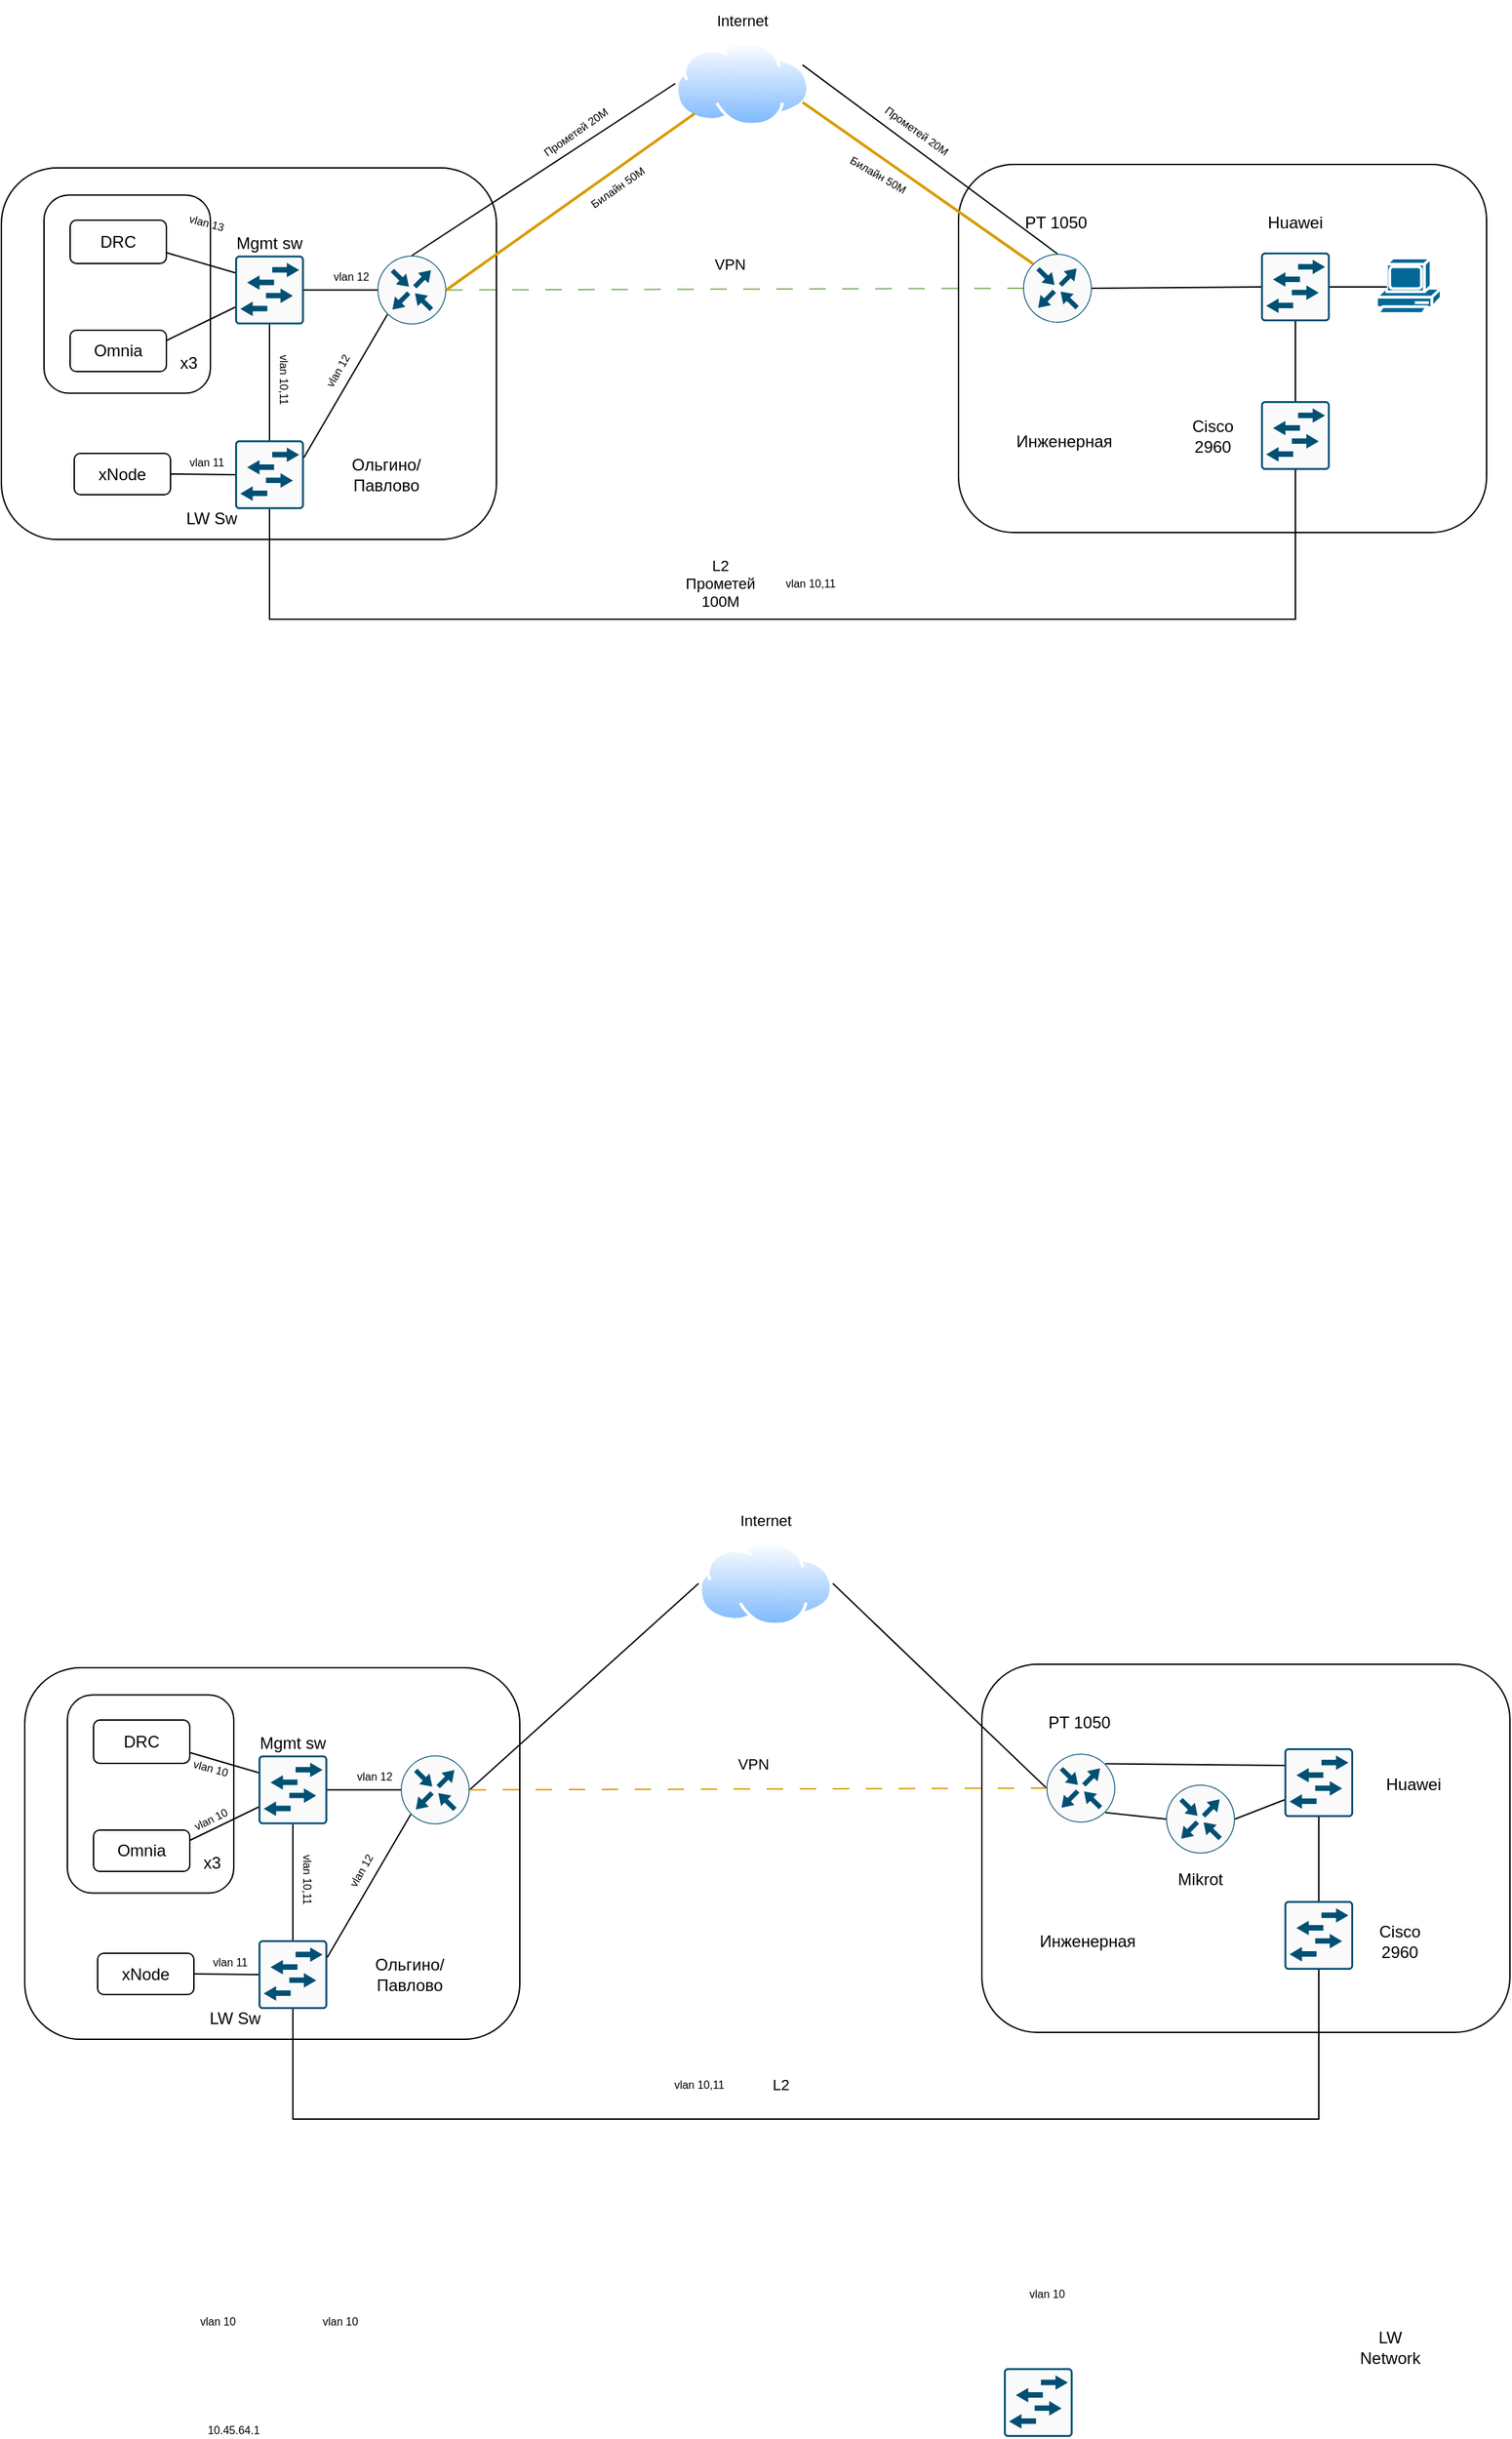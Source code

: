 <mxfile version="28.1.0" pages="2">
  <diagram name="Страница — 1" id="BDMmKNMVQ6On5iuS-EOb">
    <mxGraphModel dx="2066" dy="1145" grid="1" gridSize="10" guides="1" tooltips="1" connect="1" arrows="1" fold="1" page="1" pageScale="1" pageWidth="827" pageHeight="1169" math="0" shadow="0">
      <root>
        <mxCell id="0" />
        <mxCell id="1" parent="0" />
        <mxCell id="mi2LoP6UA7UgKNXL9F8Z-22" value="" style="rounded=1;whiteSpace=wrap;html=1;" parent="1" vertex="1">
          <mxGeometry x="90" y="162" width="360" height="270" as="geometry" />
        </mxCell>
        <mxCell id="mi2LoP6UA7UgKNXL9F8Z-13" value="" style="rounded=1;whiteSpace=wrap;html=1;" parent="1" vertex="1">
          <mxGeometry x="121" y="181.75" width="121" height="144" as="geometry" />
        </mxCell>
        <mxCell id="mi2LoP6UA7UgKNXL9F8Z-1" value="" style="sketch=0;points=[[0.5,0,0],[1,0.5,0],[0.5,1,0],[0,0.5,0],[0.145,0.145,0],[0.856,0.145,0],[0.855,0.856,0],[0.145,0.855,0]];verticalLabelPosition=bottom;html=1;verticalAlign=top;aspect=fixed;align=center;pointerEvents=1;shape=mxgraph.cisco19.rect;prIcon=router;fillColor=#FAFAFA;strokeColor=#005073;" parent="1" vertex="1">
          <mxGeometry x="363.5" y="225.75" width="50" height="50" as="geometry" />
        </mxCell>
        <mxCell id="mi2LoP6UA7UgKNXL9F8Z-2" value="" style="sketch=0;points=[[0.015,0.015,0],[0.985,0.015,0],[0.985,0.985,0],[0.015,0.985,0],[0.25,0,0],[0.5,0,0],[0.75,0,0],[1,0.25,0],[1,0.5,0],[1,0.75,0],[0.75,1,0],[0.5,1,0],[0.25,1,0],[0,0.75,0],[0,0.5,0],[0,0.25,0]];verticalLabelPosition=bottom;html=1;verticalAlign=top;aspect=fixed;align=center;pointerEvents=1;shape=mxgraph.cisco19.rect;prIcon=l2_switch;fillColor=#FAFAFA;strokeColor=#005073;" parent="1" vertex="1">
          <mxGeometry x="260" y="225.75" width="50" height="50" as="geometry" />
        </mxCell>
        <mxCell id="zOpcifuRZLlFhmDD1lPK-43" style="edgeStyle=none;shape=connector;rounded=0;orthogonalLoop=1;jettySize=auto;html=1;exitX=0.5;exitY=0;exitDx=0;exitDy=0;exitPerimeter=0;strokeColor=default;align=center;verticalAlign=middle;fontFamily=Helvetica;fontSize=11;fontColor=default;labelBackgroundColor=default;endArrow=none;endFill=0;" parent="1" source="mi2LoP6UA7UgKNXL9F8Z-3" target="mi2LoP6UA7UgKNXL9F8Z-2" edge="1">
          <mxGeometry relative="1" as="geometry" />
        </mxCell>
        <mxCell id="mi2LoP6UA7UgKNXL9F8Z-3" value="" style="sketch=0;points=[[0.015,0.015,0],[0.985,0.015,0],[0.985,0.985,0],[0.015,0.985,0],[0.25,0,0],[0.5,0,0],[0.75,0,0],[1,0.25,0],[1,0.5,0],[1,0.75,0],[0.75,1,0],[0.5,1,0],[0.25,1,0],[0,0.75,0],[0,0.5,0],[0,0.25,0]];verticalLabelPosition=bottom;html=1;verticalAlign=top;aspect=fixed;align=center;pointerEvents=1;shape=mxgraph.cisco19.rect;prIcon=l2_switch;fillColor=#FAFAFA;strokeColor=#005073;" parent="1" vertex="1">
          <mxGeometry x="260" y="360" width="50" height="50" as="geometry" />
        </mxCell>
        <mxCell id="mi2LoP6UA7UgKNXL9F8Z-4" value="DRC" style="rounded=1;whiteSpace=wrap;html=1;" parent="1" vertex="1">
          <mxGeometry x="140" y="200" width="70" height="31.5" as="geometry" />
        </mxCell>
        <mxCell id="mi2LoP6UA7UgKNXL9F8Z-5" value="Omnia" style="rounded=1;whiteSpace=wrap;html=1;" parent="1" vertex="1">
          <mxGeometry x="140" y="280" width="70" height="30" as="geometry" />
        </mxCell>
        <mxCell id="mi2LoP6UA7UgKNXL9F8Z-6" value="" style="image;aspect=fixed;perimeter=ellipsePerimeter;html=1;align=center;shadow=0;dashed=0;spacingTop=3;image=img/lib/active_directory/internet_cloud.svg;" parent="1" vertex="1">
          <mxGeometry x="580" y="70" width="97.62" height="61.5" as="geometry" />
        </mxCell>
        <mxCell id="mi2LoP6UA7UgKNXL9F8Z-7" value="" style="endArrow=none;html=1;rounded=0;entryX=0;entryY=0.5;entryDx=0;entryDy=0;exitX=0.5;exitY=0;exitDx=0;exitDy=0;exitPerimeter=0;" parent="1" source="mi2LoP6UA7UgKNXL9F8Z-1" target="mi2LoP6UA7UgKNXL9F8Z-6" edge="1">
          <mxGeometry width="50" height="50" relative="1" as="geometry">
            <mxPoint x="500" y="505.75" as="sourcePoint" />
            <mxPoint x="550" y="455.75" as="targetPoint" />
          </mxGeometry>
        </mxCell>
        <mxCell id="mi2LoP6UA7UgKNXL9F8Z-8" value="" style="endArrow=none;html=1;rounded=0;entryX=0;entryY=0.5;entryDx=0;entryDy=0;entryPerimeter=0;exitX=1;exitY=0.5;exitDx=0;exitDy=0;exitPerimeter=0;" parent="1" source="mi2LoP6UA7UgKNXL9F8Z-2" target="mi2LoP6UA7UgKNXL9F8Z-1" edge="1">
          <mxGeometry width="50" height="50" relative="1" as="geometry">
            <mxPoint x="500" y="505.75" as="sourcePoint" />
            <mxPoint x="550" y="455.75" as="targetPoint" />
          </mxGeometry>
        </mxCell>
        <mxCell id="mi2LoP6UA7UgKNXL9F8Z-9" value="" style="endArrow=none;html=1;rounded=0;entryX=0;entryY=0.25;entryDx=0;entryDy=0;exitX=1;exitY=0.75;exitDx=0;exitDy=0;entryPerimeter=0;" parent="1" source="mi2LoP6UA7UgKNXL9F8Z-4" target="mi2LoP6UA7UgKNXL9F8Z-2" edge="1">
          <mxGeometry width="50" height="50" relative="1" as="geometry">
            <mxPoint x="230" y="210" as="sourcePoint" />
            <mxPoint x="280" y="160" as="targetPoint" />
          </mxGeometry>
        </mxCell>
        <mxCell id="mi2LoP6UA7UgKNXL9F8Z-11" value="" style="endArrow=none;html=1;rounded=0;entryX=0;entryY=0.75;entryDx=0;entryDy=0;entryPerimeter=0;exitX=1;exitY=0.25;exitDx=0;exitDy=0;" parent="1" source="mi2LoP6UA7UgKNXL9F8Z-5" target="mi2LoP6UA7UgKNXL9F8Z-2" edge="1">
          <mxGeometry width="50" height="50" relative="1" as="geometry">
            <mxPoint x="500" y="500" as="sourcePoint" />
            <mxPoint x="550" y="450" as="targetPoint" />
          </mxGeometry>
        </mxCell>
        <mxCell id="mi2LoP6UA7UgKNXL9F8Z-17" value="x3&amp;nbsp;" style="text;html=1;align=center;verticalAlign=middle;whiteSpace=wrap;rounded=0;" parent="1" vertex="1">
          <mxGeometry x="213" y="294" width="30" height="20" as="geometry" />
        </mxCell>
        <mxCell id="mi2LoP6UA7UgKNXL9F8Z-23" value="Ольгино/Павлово" style="text;html=1;align=center;verticalAlign=middle;whiteSpace=wrap;rounded=0;" parent="1" vertex="1">
          <mxGeometry x="340" y="370" width="60" height="30" as="geometry" />
        </mxCell>
        <mxCell id="mi2LoP6UA7UgKNXL9F8Z-25" value="" style="endArrow=none;html=1;rounded=0;entryX=0.145;entryY=0.855;entryDx=0;entryDy=0;entryPerimeter=0;exitX=1;exitY=0.25;exitDx=0;exitDy=0;exitPerimeter=0;" parent="1" source="mi2LoP6UA7UgKNXL9F8Z-3" target="mi2LoP6UA7UgKNXL9F8Z-1" edge="1">
          <mxGeometry width="50" height="50" relative="1" as="geometry">
            <mxPoint x="500" y="500" as="sourcePoint" />
            <mxPoint x="550" y="450" as="targetPoint" />
          </mxGeometry>
        </mxCell>
        <mxCell id="r_oCkX5TxFoIq2fEUVdQ-1" value="xNode" style="rounded=1;whiteSpace=wrap;html=1;" parent="1" vertex="1">
          <mxGeometry x="143" y="369.5" width="70" height="30" as="geometry" />
        </mxCell>
        <mxCell id="r_oCkX5TxFoIq2fEUVdQ-4" value="LW Sw" style="text;html=1;align=center;verticalAlign=middle;whiteSpace=wrap;rounded=0;" parent="1" vertex="1">
          <mxGeometry x="213" y="402" width="60" height="30" as="geometry" />
        </mxCell>
        <mxCell id="r_oCkX5TxFoIq2fEUVdQ-6" value="vlan 10" style="text;html=1;align=center;verticalAlign=middle;whiteSpace=wrap;rounded=0;fontSize=8;" parent="1" vertex="1">
          <mxGeometry x="307" y="1711" width="59" height="31" as="geometry" />
        </mxCell>
        <mxCell id="r_oCkX5TxFoIq2fEUVdQ-8" value="Mgmt sw" style="text;html=1;align=center;verticalAlign=middle;whiteSpace=wrap;rounded=0;" parent="1" vertex="1">
          <mxGeometry x="255" y="202" width="60" height="30" as="geometry" />
        </mxCell>
        <mxCell id="r_oCkX5TxFoIq2fEUVdQ-23" value="vlan 13" style="text;html=1;align=center;verticalAlign=middle;whiteSpace=wrap;rounded=0;rotation=15;fontSize=8;" parent="1" vertex="1">
          <mxGeometry x="210" y="186" width="59" height="31" as="geometry" />
        </mxCell>
        <mxCell id="r_oCkX5TxFoIq2fEUVdQ-24" value="vlan 11" style="text;html=1;align=center;verticalAlign=middle;whiteSpace=wrap;rounded=0;rotation=0;fontSize=8;" parent="1" vertex="1">
          <mxGeometry x="210" y="360" width="59" height="31" as="geometry" />
        </mxCell>
        <mxCell id="aPvA6KCsu7QWTcUDqFiw-14" value="vlan 10" style="text;html=1;align=center;verticalAlign=middle;whiteSpace=wrap;rounded=0;fontSize=8;" parent="1" vertex="1">
          <mxGeometry x="218" y="1711" width="59" height="31" as="geometry" />
        </mxCell>
        <mxCell id="zOpcifuRZLlFhmDD1lPK-2" value="" style="rounded=1;whiteSpace=wrap;html=1;" parent="1" vertex="1">
          <mxGeometry x="786" y="159.5" width="384" height="267.5" as="geometry" />
        </mxCell>
        <mxCell id="zOpcifuRZLlFhmDD1lPK-4" value="" style="sketch=0;points=[[0.015,0.015,0],[0.985,0.015,0],[0.985,0.985,0],[0.015,0.985,0],[0.25,0,0],[0.5,0,0],[0.75,0,0],[1,0.25,0],[1,0.5,0],[1,0.75,0],[0.75,1,0],[0.5,1,0],[0.25,1,0],[0,0.75,0],[0,0.5,0],[0,0.25,0]];verticalLabelPosition=bottom;html=1;verticalAlign=top;aspect=fixed;align=center;pointerEvents=1;shape=mxgraph.cisco19.rect;prIcon=l2_switch;fillColor=#FAFAFA;strokeColor=#005073;" parent="1" vertex="1">
          <mxGeometry x="819" y="1761" width="50" height="50" as="geometry" />
        </mxCell>
        <mxCell id="zOpcifuRZLlFhmDD1lPK-5" value="Инженерная" style="text;html=1;align=center;verticalAlign=middle;whiteSpace=wrap;rounded=0;" parent="1" vertex="1">
          <mxGeometry x="833" y="345.5" width="60" height="30" as="geometry" />
        </mxCell>
        <mxCell id="zOpcifuRZLlFhmDD1lPK-39" style="edgeStyle=none;shape=connector;rounded=0;orthogonalLoop=1;jettySize=auto;html=1;exitX=0.5;exitY=0;exitDx=0;exitDy=0;exitPerimeter=0;strokeColor=default;align=center;verticalAlign=middle;fontFamily=Helvetica;fontSize=11;fontColor=default;labelBackgroundColor=default;endArrow=none;endFill=0;entryX=1;entryY=0.25;entryDx=0;entryDy=0;" parent="1" source="zOpcifuRZLlFhmDD1lPK-6" target="mi2LoP6UA7UgKNXL9F8Z-6" edge="1">
          <mxGeometry relative="1" as="geometry">
            <mxPoint x="678" y="101" as="targetPoint" />
          </mxGeometry>
        </mxCell>
        <mxCell id="zOpcifuRZLlFhmDD1lPK-6" value="" style="sketch=0;points=[[0.5,0,0],[1,0.5,0],[0.5,1,0],[0,0.5,0],[0.145,0.145,0],[0.856,0.145,0],[0.855,0.856,0],[0.145,0.855,0]];verticalLabelPosition=bottom;html=1;verticalAlign=top;aspect=fixed;align=center;pointerEvents=1;shape=mxgraph.cisco19.rect;prIcon=router;fillColor=#FAFAFA;strokeColor=#005073;" parent="1" vertex="1">
          <mxGeometry x="833" y="224.5" width="50" height="50" as="geometry" />
        </mxCell>
        <mxCell id="zOpcifuRZLlFhmDD1lPK-10" value="&lt;font style=&quot;font-size: 8px;&quot;&gt;vlan 10&lt;/font&gt;" style="text;html=1;align=center;verticalAlign=middle;whiteSpace=wrap;rounded=0;" parent="1" vertex="1">
          <mxGeometry x="821" y="1690" width="59" height="31" as="geometry" />
        </mxCell>
        <mxCell id="zOpcifuRZLlFhmDD1lPK-12" value="Cisco 2960" style="text;html=1;align=center;verticalAlign=middle;whiteSpace=wrap;rounded=0;" parent="1" vertex="1">
          <mxGeometry x="941" y="341.5" width="60" height="30" as="geometry" />
        </mxCell>
        <mxCell id="zOpcifuRZLlFhmDD1lPK-13" value="LW Network" style="text;html=1;align=center;verticalAlign=middle;whiteSpace=wrap;rounded=0;" parent="1" vertex="1">
          <mxGeometry x="1070" y="1731" width="60" height="30" as="geometry" />
        </mxCell>
        <mxCell id="zOpcifuRZLlFhmDD1lPK-15" value="PT 1050" style="text;html=1;align=center;verticalAlign=middle;whiteSpace=wrap;rounded=0;" parent="1" vertex="1">
          <mxGeometry x="827" y="187" width="60" height="30" as="geometry" />
        </mxCell>
        <mxCell id="zOpcifuRZLlFhmDD1lPK-16" value="" style="sketch=0;points=[[0.015,0.015,0],[0.985,0.015,0],[0.985,0.985,0],[0.015,0.985,0],[0.25,0,0],[0.5,0,0],[0.75,0,0],[1,0.25,0],[1,0.5,0],[1,0.75,0],[0.75,1,0],[0.5,1,0],[0.25,1,0],[0,0.75,0],[0,0.5,0],[0,0.25,0]];verticalLabelPosition=bottom;html=1;verticalAlign=top;aspect=fixed;align=center;pointerEvents=1;shape=mxgraph.cisco19.rect;prIcon=l2_switch;fillColor=#FAFAFA;strokeColor=#005073;" parent="1" vertex="1">
          <mxGeometry x="1006" y="223.5" width="50" height="50" as="geometry" />
        </mxCell>
        <mxCell id="zOpcifuRZLlFhmDD1lPK-21" value="Hu&lt;span style=&quot;background-color: transparent; color: light-dark(rgb(0, 0, 0), rgb(255, 255, 255));&quot;&gt;awei&lt;/span&gt;" style="text;html=1;align=center;verticalAlign=middle;whiteSpace=wrap;rounded=0;" parent="1" vertex="1">
          <mxGeometry x="1001" y="187" width="60" height="30" as="geometry" />
        </mxCell>
        <mxCell id="zOpcifuRZLlFhmDD1lPK-26" value="" style="sketch=0;points=[[0.015,0.015,0],[0.985,0.015,0],[0.985,0.985,0],[0.015,0.985,0],[0.25,0,0],[0.5,0,0],[0.75,0,0],[1,0.25,0],[1,0.5,0],[1,0.75,0],[0.75,1,0],[0.5,1,0],[0.25,1,0],[0,0.75,0],[0,0.5,0],[0,0.25,0]];verticalLabelPosition=bottom;html=1;verticalAlign=top;aspect=fixed;align=center;pointerEvents=1;shape=mxgraph.cisco19.rect;prIcon=l2_switch;fillColor=#FAFAFA;strokeColor=#005073;" parent="1" vertex="1">
          <mxGeometry x="1006" y="331.5" width="50" height="50" as="geometry" />
        </mxCell>
        <mxCell id="zOpcifuRZLlFhmDD1lPK-38" style="edgeStyle=orthogonalEdgeStyle;shape=connector;rounded=0;orthogonalLoop=1;jettySize=auto;html=1;exitX=0.5;exitY=1;exitDx=0;exitDy=0;exitPerimeter=0;entryX=0.5;entryY=1;entryDx=0;entryDy=0;entryPerimeter=0;strokeColor=default;align=center;verticalAlign=middle;fontFamily=Helvetica;fontSize=11;fontColor=default;labelBackgroundColor=default;endArrow=none;endFill=0;" parent="1" source="mi2LoP6UA7UgKNXL9F8Z-3" target="zOpcifuRZLlFhmDD1lPK-26" edge="1">
          <mxGeometry relative="1" as="geometry">
            <Array as="points">
              <mxPoint x="285" y="490" />
              <mxPoint x="1031" y="490" />
            </Array>
          </mxGeometry>
        </mxCell>
        <mxCell id="zOpcifuRZLlFhmDD1lPK-42" style="edgeStyle=none;shape=connector;rounded=0;orthogonalLoop=1;jettySize=auto;html=1;exitX=1;exitY=0.5;exitDx=0;exitDy=0;entryX=0;entryY=0.5;entryDx=0;entryDy=0;entryPerimeter=0;strokeColor=default;align=center;verticalAlign=middle;fontFamily=Helvetica;fontSize=11;fontColor=default;labelBackgroundColor=default;endArrow=none;endFill=0;" parent="1" source="r_oCkX5TxFoIq2fEUVdQ-1" target="mi2LoP6UA7UgKNXL9F8Z-3" edge="1">
          <mxGeometry relative="1" as="geometry" />
        </mxCell>
        <mxCell id="zOpcifuRZLlFhmDD1lPK-44" style="edgeStyle=none;shape=connector;rounded=0;orthogonalLoop=1;jettySize=auto;html=1;exitX=1;exitY=0.5;exitDx=0;exitDy=0;exitPerimeter=0;entryX=0;entryY=0.5;entryDx=0;entryDy=0;entryPerimeter=0;strokeColor=#82b366;align=center;verticalAlign=middle;fontFamily=Helvetica;fontSize=11;fontColor=default;labelBackgroundColor=default;endArrow=none;endFill=0;fillColor=#d5e8d4;dashed=1;dashPattern=12 12;" parent="1" source="mi2LoP6UA7UgKNXL9F8Z-1" target="zOpcifuRZLlFhmDD1lPK-6" edge="1">
          <mxGeometry relative="1" as="geometry" />
        </mxCell>
        <mxCell id="zOpcifuRZLlFhmDD1lPK-45" value="VPN" style="text;html=1;align=center;verticalAlign=middle;whiteSpace=wrap;rounded=0;fontFamily=Helvetica;fontSize=11;fontColor=default;labelBackgroundColor=default;" parent="1" vertex="1">
          <mxGeometry x="590" y="217" width="60" height="30" as="geometry" />
        </mxCell>
        <mxCell id="zOpcifuRZLlFhmDD1lPK-46" value="Internet" style="text;html=1;align=center;verticalAlign=middle;whiteSpace=wrap;rounded=0;fontFamily=Helvetica;fontSize=11;fontColor=default;labelBackgroundColor=default;" parent="1" vertex="1">
          <mxGeometry x="598.81" y="40" width="60" height="30" as="geometry" />
        </mxCell>
        <mxCell id="zOpcifuRZLlFhmDD1lPK-47" value="L2 Прометей 100M" style="text;html=1;align=center;verticalAlign=middle;whiteSpace=wrap;rounded=0;fontFamily=Helvetica;fontSize=11;fontColor=default;labelBackgroundColor=default;" parent="1" vertex="1">
          <mxGeometry x="583.21" y="449" width="60" height="30" as="geometry" />
        </mxCell>
        <mxCell id="zOpcifuRZLlFhmDD1lPK-49" style="edgeStyle=none;shape=connector;rounded=0;orthogonalLoop=1;jettySize=auto;html=1;exitX=1;exitY=0.5;exitDx=0;exitDy=0;exitPerimeter=0;entryX=0;entryY=0.5;entryDx=0;entryDy=0;entryPerimeter=0;strokeColor=default;align=center;verticalAlign=middle;fontFamily=Helvetica;fontSize=11;fontColor=default;labelBackgroundColor=default;endArrow=none;endFill=0;" parent="1" source="zOpcifuRZLlFhmDD1lPK-6" target="zOpcifuRZLlFhmDD1lPK-16" edge="1">
          <mxGeometry relative="1" as="geometry" />
        </mxCell>
        <mxCell id="zOpcifuRZLlFhmDD1lPK-52" style="edgeStyle=none;shape=connector;rounded=0;orthogonalLoop=1;jettySize=auto;html=1;exitX=0.5;exitY=1;exitDx=0;exitDy=0;exitPerimeter=0;entryX=0.5;entryY=0;entryDx=0;entryDy=0;entryPerimeter=0;strokeColor=default;align=center;verticalAlign=middle;fontFamily=Helvetica;fontSize=11;fontColor=default;labelBackgroundColor=default;endArrow=none;endFill=0;" parent="1" source="zOpcifuRZLlFhmDD1lPK-16" target="zOpcifuRZLlFhmDD1lPK-26" edge="1">
          <mxGeometry relative="1" as="geometry" />
        </mxCell>
        <mxCell id="zOpcifuRZLlFhmDD1lPK-53" value="vlan 10,11" style="text;html=1;align=center;verticalAlign=middle;whiteSpace=wrap;rounded=0;rotation=90;fontSize=8;" parent="1" vertex="1">
          <mxGeometry x="266" y="300.5" width="59" height="31" as="geometry" />
        </mxCell>
        <mxCell id="zOpcifuRZLlFhmDD1lPK-54" value="10.45.64.1" style="text;html=1;align=center;verticalAlign=middle;whiteSpace=wrap;rounded=0;fontSize=8;" parent="1" vertex="1">
          <mxGeometry x="239" y="1801" width="40" height="10" as="geometry" />
        </mxCell>
        <mxCell id="zOpcifuRZLlFhmDD1lPK-55" value="vlan&amp;nbsp;&lt;span style=&quot;background-color: transparent; color: light-dark(rgb(0, 0, 0), rgb(255, 255, 255));&quot;&gt;12&lt;/span&gt;" style="text;html=1;align=center;verticalAlign=middle;whiteSpace=wrap;rounded=0;rotation=0;fontSize=8;" parent="1" vertex="1">
          <mxGeometry x="315" y="225.75" width="59" height="31" as="geometry" />
        </mxCell>
        <mxCell id="zOpcifuRZLlFhmDD1lPK-56" value="vlan&amp;nbsp;&lt;span style=&quot;background-color: transparent; color: light-dark(rgb(0, 0, 0), rgb(255, 255, 255));&quot;&gt;12&lt;/span&gt;" style="text;html=1;align=center;verticalAlign=middle;whiteSpace=wrap;rounded=0;rotation=-60;fontSize=8;" parent="1" vertex="1">
          <mxGeometry x="304.5" y="294" width="59" height="31" as="geometry" />
        </mxCell>
        <mxCell id="zOpcifuRZLlFhmDD1lPK-57" value="" style="rounded=1;whiteSpace=wrap;html=1;" parent="1" vertex="1">
          <mxGeometry x="107" y="1252" width="360" height="270" as="geometry" />
        </mxCell>
        <mxCell id="zOpcifuRZLlFhmDD1lPK-58" value="" style="rounded=1;whiteSpace=wrap;html=1;" parent="1" vertex="1">
          <mxGeometry x="138" y="1271.75" width="121" height="144" as="geometry" />
        </mxCell>
        <mxCell id="zOpcifuRZLlFhmDD1lPK-59" value="" style="sketch=0;points=[[0.5,0,0],[1,0.5,0],[0.5,1,0],[0,0.5,0],[0.145,0.145,0],[0.856,0.145,0],[0.855,0.856,0],[0.145,0.855,0]];verticalLabelPosition=bottom;html=1;verticalAlign=top;aspect=fixed;align=center;pointerEvents=1;shape=mxgraph.cisco19.rect;prIcon=router;fillColor=#FAFAFA;strokeColor=#005073;" parent="1" vertex="1">
          <mxGeometry x="380.5" y="1315.75" width="50" height="50" as="geometry" />
        </mxCell>
        <mxCell id="zOpcifuRZLlFhmDD1lPK-60" value="" style="sketch=0;points=[[0.015,0.015,0],[0.985,0.015,0],[0.985,0.985,0],[0.015,0.985,0],[0.25,0,0],[0.5,0,0],[0.75,0,0],[1,0.25,0],[1,0.5,0],[1,0.75,0],[0.75,1,0],[0.5,1,0],[0.25,1,0],[0,0.75,0],[0,0.5,0],[0,0.25,0]];verticalLabelPosition=bottom;html=1;verticalAlign=top;aspect=fixed;align=center;pointerEvents=1;shape=mxgraph.cisco19.rect;prIcon=l2_switch;fillColor=#FAFAFA;strokeColor=#005073;" parent="1" vertex="1">
          <mxGeometry x="277" y="1315.75" width="50" height="50" as="geometry" />
        </mxCell>
        <mxCell id="zOpcifuRZLlFhmDD1lPK-61" style="edgeStyle=none;shape=connector;rounded=0;orthogonalLoop=1;jettySize=auto;html=1;exitX=0.5;exitY=0;exitDx=0;exitDy=0;exitPerimeter=0;strokeColor=default;align=center;verticalAlign=middle;fontFamily=Helvetica;fontSize=11;fontColor=default;labelBackgroundColor=default;endArrow=none;endFill=0;" parent="1" source="zOpcifuRZLlFhmDD1lPK-62" target="zOpcifuRZLlFhmDD1lPK-60" edge="1">
          <mxGeometry relative="1" as="geometry" />
        </mxCell>
        <mxCell id="zOpcifuRZLlFhmDD1lPK-62" value="" style="sketch=0;points=[[0.015,0.015,0],[0.985,0.015,0],[0.985,0.985,0],[0.015,0.985,0],[0.25,0,0],[0.5,0,0],[0.75,0,0],[1,0.25,0],[1,0.5,0],[1,0.75,0],[0.75,1,0],[0.5,1,0],[0.25,1,0],[0,0.75,0],[0,0.5,0],[0,0.25,0]];verticalLabelPosition=bottom;html=1;verticalAlign=top;aspect=fixed;align=center;pointerEvents=1;shape=mxgraph.cisco19.rect;prIcon=l2_switch;fillColor=#FAFAFA;strokeColor=#005073;" parent="1" vertex="1">
          <mxGeometry x="277" y="1450" width="50" height="50" as="geometry" />
        </mxCell>
        <mxCell id="zOpcifuRZLlFhmDD1lPK-63" value="DRC" style="rounded=1;whiteSpace=wrap;html=1;" parent="1" vertex="1">
          <mxGeometry x="157" y="1290" width="70" height="31.5" as="geometry" />
        </mxCell>
        <mxCell id="zOpcifuRZLlFhmDD1lPK-64" value="Omnia" style="rounded=1;whiteSpace=wrap;html=1;" parent="1" vertex="1">
          <mxGeometry x="157" y="1370" width="70" height="30" as="geometry" />
        </mxCell>
        <mxCell id="zOpcifuRZLlFhmDD1lPK-65" value="" style="image;aspect=fixed;perimeter=ellipsePerimeter;html=1;align=center;shadow=0;dashed=0;spacingTop=3;image=img/lib/active_directory/internet_cloud.svg;" parent="1" vertex="1">
          <mxGeometry x="597" y="1160" width="97.62" height="61.5" as="geometry" />
        </mxCell>
        <mxCell id="zOpcifuRZLlFhmDD1lPK-66" value="" style="endArrow=none;html=1;rounded=0;entryX=0;entryY=0.5;entryDx=0;entryDy=0;exitX=1;exitY=0.5;exitDx=0;exitDy=0;exitPerimeter=0;" parent="1" source="zOpcifuRZLlFhmDD1lPK-59" target="zOpcifuRZLlFhmDD1lPK-65" edge="1">
          <mxGeometry width="50" height="50" relative="1" as="geometry">
            <mxPoint x="517" y="1595.75" as="sourcePoint" />
            <mxPoint x="567" y="1545.75" as="targetPoint" />
          </mxGeometry>
        </mxCell>
        <mxCell id="zOpcifuRZLlFhmDD1lPK-67" value="" style="endArrow=none;html=1;rounded=0;entryX=0;entryY=0.5;entryDx=0;entryDy=0;entryPerimeter=0;exitX=1;exitY=0.5;exitDx=0;exitDy=0;exitPerimeter=0;" parent="1" source="zOpcifuRZLlFhmDD1lPK-60" target="zOpcifuRZLlFhmDD1lPK-59" edge="1">
          <mxGeometry width="50" height="50" relative="1" as="geometry">
            <mxPoint x="517" y="1595.75" as="sourcePoint" />
            <mxPoint x="567" y="1545.75" as="targetPoint" />
          </mxGeometry>
        </mxCell>
        <mxCell id="zOpcifuRZLlFhmDD1lPK-68" value="" style="endArrow=none;html=1;rounded=0;entryX=0;entryY=0.25;entryDx=0;entryDy=0;entryPerimeter=0;exitX=1;exitY=0.75;exitDx=0;exitDy=0;" parent="1" source="zOpcifuRZLlFhmDD1lPK-63" target="zOpcifuRZLlFhmDD1lPK-60" edge="1">
          <mxGeometry width="50" height="50" relative="1" as="geometry">
            <mxPoint x="247" y="1300" as="sourcePoint" />
            <mxPoint x="297" y="1250" as="targetPoint" />
          </mxGeometry>
        </mxCell>
        <mxCell id="zOpcifuRZLlFhmDD1lPK-69" value="" style="endArrow=none;html=1;rounded=0;entryX=0;entryY=0.75;entryDx=0;entryDy=0;entryPerimeter=0;exitX=1;exitY=0.25;exitDx=0;exitDy=0;" parent="1" source="zOpcifuRZLlFhmDD1lPK-64" target="zOpcifuRZLlFhmDD1lPK-60" edge="1">
          <mxGeometry width="50" height="50" relative="1" as="geometry">
            <mxPoint x="517" y="1590" as="sourcePoint" />
            <mxPoint x="567" y="1540" as="targetPoint" />
          </mxGeometry>
        </mxCell>
        <mxCell id="zOpcifuRZLlFhmDD1lPK-70" value="x3&amp;nbsp;" style="text;html=1;align=center;verticalAlign=middle;whiteSpace=wrap;rounded=0;" parent="1" vertex="1">
          <mxGeometry x="230" y="1384" width="30" height="20" as="geometry" />
        </mxCell>
        <mxCell id="zOpcifuRZLlFhmDD1lPK-71" value="Ольгино/Павлово" style="text;html=1;align=center;verticalAlign=middle;whiteSpace=wrap;rounded=0;" parent="1" vertex="1">
          <mxGeometry x="357" y="1460" width="60" height="30" as="geometry" />
        </mxCell>
        <mxCell id="zOpcifuRZLlFhmDD1lPK-72" value="" style="endArrow=none;html=1;rounded=0;entryX=0.145;entryY=0.855;entryDx=0;entryDy=0;entryPerimeter=0;exitX=1;exitY=0.25;exitDx=0;exitDy=0;exitPerimeter=0;" parent="1" source="zOpcifuRZLlFhmDD1lPK-62" target="zOpcifuRZLlFhmDD1lPK-59" edge="1">
          <mxGeometry width="50" height="50" relative="1" as="geometry">
            <mxPoint x="517" y="1590" as="sourcePoint" />
            <mxPoint x="567" y="1540" as="targetPoint" />
          </mxGeometry>
        </mxCell>
        <mxCell id="zOpcifuRZLlFhmDD1lPK-73" value="xNode" style="rounded=1;whiteSpace=wrap;html=1;" parent="1" vertex="1">
          <mxGeometry x="160" y="1459.5" width="70" height="30" as="geometry" />
        </mxCell>
        <mxCell id="zOpcifuRZLlFhmDD1lPK-74" value="LW Sw" style="text;html=1;align=center;verticalAlign=middle;whiteSpace=wrap;rounded=0;" parent="1" vertex="1">
          <mxGeometry x="230" y="1492" width="60" height="30" as="geometry" />
        </mxCell>
        <mxCell id="zOpcifuRZLlFhmDD1lPK-75" value="Mgmt sw" style="text;html=1;align=center;verticalAlign=middle;whiteSpace=wrap;rounded=0;" parent="1" vertex="1">
          <mxGeometry x="272" y="1292" width="60" height="30" as="geometry" />
        </mxCell>
        <mxCell id="zOpcifuRZLlFhmDD1lPK-76" value="vlan 10" style="text;html=1;align=center;verticalAlign=middle;whiteSpace=wrap;rounded=0;rotation=334;fontSize=8;" parent="1" vertex="1">
          <mxGeometry x="213" y="1346.75" width="59" height="31" as="geometry" />
        </mxCell>
        <mxCell id="zOpcifuRZLlFhmDD1lPK-77" value="vlan 10" style="text;html=1;align=center;verticalAlign=middle;whiteSpace=wrap;rounded=0;rotation=15;fontSize=8;" parent="1" vertex="1">
          <mxGeometry x="213" y="1309" width="59" height="31" as="geometry" />
        </mxCell>
        <mxCell id="zOpcifuRZLlFhmDD1lPK-78" value="vlan 11" style="text;html=1;align=center;verticalAlign=middle;whiteSpace=wrap;rounded=0;rotation=0;fontSize=8;" parent="1" vertex="1">
          <mxGeometry x="227" y="1450" width="59" height="31" as="geometry" />
        </mxCell>
        <mxCell id="zOpcifuRZLlFhmDD1lPK-79" value="" style="rounded=1;whiteSpace=wrap;html=1;" parent="1" vertex="1">
          <mxGeometry x="803" y="1249.5" width="384" height="267.5" as="geometry" />
        </mxCell>
        <mxCell id="zOpcifuRZLlFhmDD1lPK-80" value="Инженерная" style="text;html=1;align=center;verticalAlign=middle;whiteSpace=wrap;rounded=0;" parent="1" vertex="1">
          <mxGeometry x="850" y="1435.5" width="60" height="30" as="geometry" />
        </mxCell>
        <mxCell id="zOpcifuRZLlFhmDD1lPK-81" style="edgeStyle=none;shape=connector;rounded=0;orthogonalLoop=1;jettySize=auto;html=1;exitX=0;exitY=0.5;exitDx=0;exitDy=0;exitPerimeter=0;entryX=1;entryY=0.5;entryDx=0;entryDy=0;strokeColor=default;align=center;verticalAlign=middle;fontFamily=Helvetica;fontSize=11;fontColor=default;labelBackgroundColor=default;endArrow=none;endFill=0;" parent="1" source="zOpcifuRZLlFhmDD1lPK-82" target="zOpcifuRZLlFhmDD1lPK-65" edge="1">
          <mxGeometry relative="1" as="geometry" />
        </mxCell>
        <mxCell id="zOpcifuRZLlFhmDD1lPK-82" value="" style="sketch=0;points=[[0.5,0,0],[1,0.5,0],[0.5,1,0],[0,0.5,0],[0.145,0.145,0],[0.856,0.145,0],[0.855,0.856,0],[0.145,0.855,0]];verticalLabelPosition=bottom;html=1;verticalAlign=top;aspect=fixed;align=center;pointerEvents=1;shape=mxgraph.cisco19.rect;prIcon=router;fillColor=#FAFAFA;strokeColor=#005073;" parent="1" vertex="1">
          <mxGeometry x="850" y="1314.5" width="50" height="50" as="geometry" />
        </mxCell>
        <mxCell id="zOpcifuRZLlFhmDD1lPK-83" value="Cisco 2960" style="text;html=1;align=center;verticalAlign=middle;whiteSpace=wrap;rounded=0;" parent="1" vertex="1">
          <mxGeometry x="1077" y="1435.5" width="60" height="30" as="geometry" />
        </mxCell>
        <mxCell id="zOpcifuRZLlFhmDD1lPK-84" value="PT 1050" style="text;html=1;align=center;verticalAlign=middle;whiteSpace=wrap;rounded=0;" parent="1" vertex="1">
          <mxGeometry x="844" y="1277" width="60" height="30" as="geometry" />
        </mxCell>
        <mxCell id="zOpcifuRZLlFhmDD1lPK-85" value="" style="sketch=0;points=[[0.015,0.015,0],[0.985,0.015,0],[0.985,0.985,0],[0.015,0.985,0],[0.25,0,0],[0.5,0,0],[0.75,0,0],[1,0.25,0],[1,0.5,0],[1,0.75,0],[0.75,1,0],[0.5,1,0],[0.25,1,0],[0,0.75,0],[0,0.5,0],[0,0.25,0]];verticalLabelPosition=bottom;html=1;verticalAlign=top;aspect=fixed;align=center;pointerEvents=1;shape=mxgraph.cisco19.rect;prIcon=l2_switch;fillColor=#FAFAFA;strokeColor=#005073;" parent="1" vertex="1">
          <mxGeometry x="1023" y="1310.5" width="50" height="50" as="geometry" />
        </mxCell>
        <mxCell id="zOpcifuRZLlFhmDD1lPK-86" value="Hu&lt;span style=&quot;background-color: transparent; color: light-dark(rgb(0, 0, 0), rgb(255, 255, 255));&quot;&gt;awei&lt;/span&gt;" style="text;html=1;align=center;verticalAlign=middle;whiteSpace=wrap;rounded=0;" parent="1" vertex="1">
          <mxGeometry x="1087" y="1321.5" width="60" height="30" as="geometry" />
        </mxCell>
        <mxCell id="zOpcifuRZLlFhmDD1lPK-87" value="" style="sketch=0;points=[[0.5,0,0],[1,0.5,0],[0.5,1,0],[0,0.5,0],[0.145,0.145,0],[0.856,0.145,0],[0.855,0.856,0],[0.145,0.855,0]];verticalLabelPosition=bottom;html=1;verticalAlign=top;aspect=fixed;align=center;pointerEvents=1;shape=mxgraph.cisco19.rect;prIcon=router;fillColor=#FAFAFA;strokeColor=#005073;" parent="1" vertex="1">
          <mxGeometry x="937" y="1337" width="50" height="50" as="geometry" />
        </mxCell>
        <mxCell id="zOpcifuRZLlFhmDD1lPK-88" value="Mikrot" style="text;html=1;align=center;verticalAlign=middle;whiteSpace=wrap;rounded=0;" parent="1" vertex="1">
          <mxGeometry x="932" y="1390.5" width="60" height="30" as="geometry" />
        </mxCell>
        <mxCell id="zOpcifuRZLlFhmDD1lPK-89" value="" style="sketch=0;points=[[0.015,0.015,0],[0.985,0.015,0],[0.985,0.985,0],[0.015,0.985,0],[0.25,0,0],[0.5,0,0],[0.75,0,0],[1,0.25,0],[1,0.5,0],[1,0.75,0],[0.75,1,0],[0.5,1,0],[0.25,1,0],[0,0.75,0],[0,0.5,0],[0,0.25,0]];verticalLabelPosition=bottom;html=1;verticalAlign=top;aspect=fixed;align=center;pointerEvents=1;shape=mxgraph.cisco19.rect;prIcon=l2_switch;fillColor=#FAFAFA;strokeColor=#005073;" parent="1" vertex="1">
          <mxGeometry x="1023" y="1421.5" width="50" height="50" as="geometry" />
        </mxCell>
        <mxCell id="zOpcifuRZLlFhmDD1lPK-90" style="edgeStyle=orthogonalEdgeStyle;shape=connector;rounded=0;orthogonalLoop=1;jettySize=auto;html=1;exitX=0.5;exitY=1;exitDx=0;exitDy=0;exitPerimeter=0;entryX=0.5;entryY=1;entryDx=0;entryDy=0;entryPerimeter=0;strokeColor=default;align=center;verticalAlign=middle;fontFamily=Helvetica;fontSize=11;fontColor=default;labelBackgroundColor=default;endArrow=none;endFill=0;" parent="1" source="zOpcifuRZLlFhmDD1lPK-62" target="zOpcifuRZLlFhmDD1lPK-89" edge="1">
          <mxGeometry relative="1" as="geometry">
            <Array as="points">
              <mxPoint x="302" y="1580" />
              <mxPoint x="1048" y="1580" />
            </Array>
          </mxGeometry>
        </mxCell>
        <mxCell id="zOpcifuRZLlFhmDD1lPK-91" style="edgeStyle=none;shape=connector;rounded=0;orthogonalLoop=1;jettySize=auto;html=1;exitX=1;exitY=0.5;exitDx=0;exitDy=0;entryX=0;entryY=0.5;entryDx=0;entryDy=0;entryPerimeter=0;strokeColor=default;align=center;verticalAlign=middle;fontFamily=Helvetica;fontSize=11;fontColor=default;labelBackgroundColor=default;endArrow=none;endFill=0;" parent="1" source="zOpcifuRZLlFhmDD1lPK-73" target="zOpcifuRZLlFhmDD1lPK-62" edge="1">
          <mxGeometry relative="1" as="geometry" />
        </mxCell>
        <mxCell id="zOpcifuRZLlFhmDD1lPK-92" style="edgeStyle=none;shape=connector;rounded=0;orthogonalLoop=1;jettySize=auto;html=1;exitX=1;exitY=0.5;exitDx=0;exitDy=0;exitPerimeter=0;entryX=0;entryY=0.5;entryDx=0;entryDy=0;entryPerimeter=0;strokeColor=#d79b00;align=center;verticalAlign=middle;fontFamily=Helvetica;fontSize=11;fontColor=default;labelBackgroundColor=default;endArrow=none;endFill=0;fillColor=#ffe6cc;dashed=1;dashPattern=12 12;" parent="1" source="zOpcifuRZLlFhmDD1lPK-59" target="zOpcifuRZLlFhmDD1lPK-82" edge="1">
          <mxGeometry relative="1" as="geometry" />
        </mxCell>
        <mxCell id="zOpcifuRZLlFhmDD1lPK-93" value="VPN" style="text;html=1;align=center;verticalAlign=middle;whiteSpace=wrap;rounded=0;fontFamily=Helvetica;fontSize=11;fontColor=default;labelBackgroundColor=default;" parent="1" vertex="1">
          <mxGeometry x="607" y="1307" width="60" height="30" as="geometry" />
        </mxCell>
        <mxCell id="zOpcifuRZLlFhmDD1lPK-94" value="Internet" style="text;html=1;align=center;verticalAlign=middle;whiteSpace=wrap;rounded=0;fontFamily=Helvetica;fontSize=11;fontColor=default;labelBackgroundColor=default;" parent="1" vertex="1">
          <mxGeometry x="615.81" y="1130" width="60" height="30" as="geometry" />
        </mxCell>
        <mxCell id="zOpcifuRZLlFhmDD1lPK-95" value="L2" style="text;html=1;align=center;verticalAlign=middle;whiteSpace=wrap;rounded=0;fontFamily=Helvetica;fontSize=11;fontColor=default;labelBackgroundColor=default;" parent="1" vertex="1">
          <mxGeometry x="627" y="1540" width="60" height="30" as="geometry" />
        </mxCell>
        <mxCell id="zOpcifuRZLlFhmDD1lPK-96" style="edgeStyle=none;shape=connector;rounded=0;orthogonalLoop=1;jettySize=auto;html=1;exitX=0.856;exitY=0.145;exitDx=0;exitDy=0;exitPerimeter=0;entryX=0;entryY=0.25;entryDx=0;entryDy=0;entryPerimeter=0;strokeColor=default;align=center;verticalAlign=middle;fontFamily=Helvetica;fontSize=11;fontColor=default;labelBackgroundColor=default;endArrow=none;endFill=0;" parent="1" source="zOpcifuRZLlFhmDD1lPK-82" target="zOpcifuRZLlFhmDD1lPK-85" edge="1">
          <mxGeometry relative="1" as="geometry" />
        </mxCell>
        <mxCell id="zOpcifuRZLlFhmDD1lPK-97" style="edgeStyle=none;shape=connector;rounded=0;orthogonalLoop=1;jettySize=auto;html=1;exitX=0.855;exitY=0.856;exitDx=0;exitDy=0;exitPerimeter=0;entryX=0;entryY=0.5;entryDx=0;entryDy=0;entryPerimeter=0;strokeColor=default;align=center;verticalAlign=middle;fontFamily=Helvetica;fontSize=11;fontColor=default;labelBackgroundColor=default;endArrow=none;endFill=0;" parent="1" source="zOpcifuRZLlFhmDD1lPK-82" target="zOpcifuRZLlFhmDD1lPK-87" edge="1">
          <mxGeometry relative="1" as="geometry" />
        </mxCell>
        <mxCell id="zOpcifuRZLlFhmDD1lPK-98" style="edgeStyle=none;shape=connector;rounded=0;orthogonalLoop=1;jettySize=auto;html=1;exitX=1;exitY=0.5;exitDx=0;exitDy=0;exitPerimeter=0;entryX=0;entryY=0.75;entryDx=0;entryDy=0;entryPerimeter=0;strokeColor=default;align=center;verticalAlign=middle;fontFamily=Helvetica;fontSize=11;fontColor=default;labelBackgroundColor=default;endArrow=none;endFill=0;" parent="1" source="zOpcifuRZLlFhmDD1lPK-87" target="zOpcifuRZLlFhmDD1lPK-85" edge="1">
          <mxGeometry relative="1" as="geometry" />
        </mxCell>
        <mxCell id="zOpcifuRZLlFhmDD1lPK-99" style="edgeStyle=none;shape=connector;rounded=0;orthogonalLoop=1;jettySize=auto;html=1;exitX=0.5;exitY=1;exitDx=0;exitDy=0;exitPerimeter=0;entryX=0.5;entryY=0;entryDx=0;entryDy=0;entryPerimeter=0;strokeColor=default;align=center;verticalAlign=middle;fontFamily=Helvetica;fontSize=11;fontColor=default;labelBackgroundColor=default;endArrow=none;endFill=0;" parent="1" source="zOpcifuRZLlFhmDD1lPK-85" target="zOpcifuRZLlFhmDD1lPK-89" edge="1">
          <mxGeometry relative="1" as="geometry" />
        </mxCell>
        <mxCell id="zOpcifuRZLlFhmDD1lPK-100" value="vlan 10,11" style="text;html=1;align=center;verticalAlign=middle;whiteSpace=wrap;rounded=0;rotation=90;fontSize=8;" parent="1" vertex="1">
          <mxGeometry x="283" y="1390.5" width="59" height="31" as="geometry" />
        </mxCell>
        <mxCell id="zOpcifuRZLlFhmDD1lPK-101" value="vlan&amp;nbsp;&lt;span style=&quot;background-color: transparent; color: light-dark(rgb(0, 0, 0), rgb(255, 255, 255));&quot;&gt;12&lt;/span&gt;" style="text;html=1;align=center;verticalAlign=middle;whiteSpace=wrap;rounded=0;rotation=0;fontSize=8;" parent="1" vertex="1">
          <mxGeometry x="332" y="1315.75" width="59" height="31" as="geometry" />
        </mxCell>
        <mxCell id="zOpcifuRZLlFhmDD1lPK-102" value="vlan&amp;nbsp;&lt;span style=&quot;background-color: transparent; color: light-dark(rgb(0, 0, 0), rgb(255, 255, 255));&quot;&gt;12&lt;/span&gt;" style="text;html=1;align=center;verticalAlign=middle;whiteSpace=wrap;rounded=0;rotation=-60;fontSize=8;" parent="1" vertex="1">
          <mxGeometry x="321.5" y="1384" width="59" height="31" as="geometry" />
        </mxCell>
        <mxCell id="zOpcifuRZLlFhmDD1lPK-149" value="vlan 10,11" style="text;html=1;align=center;verticalAlign=middle;whiteSpace=wrap;rounded=0;rotation=0;fontSize=8;" parent="1" vertex="1">
          <mxGeometry x="649.4" y="448" width="59" height="31" as="geometry" />
        </mxCell>
        <mxCell id="zOpcifuRZLlFhmDD1lPK-150" value="vlan 10,11" style="text;html=1;align=center;verticalAlign=middle;whiteSpace=wrap;rounded=0;rotation=0;fontSize=8;" parent="1" vertex="1">
          <mxGeometry x="568" y="1539" width="59" height="31" as="geometry" />
        </mxCell>
        <mxCell id="AwD5h9HU2_7WFUT795fg-2" value="" style="shape=mxgraph.cisco.computers_and_peripherals.pc;html=1;pointerEvents=1;dashed=0;fillColor=#036897;strokeColor=#ffffff;strokeWidth=2;verticalLabelPosition=bottom;verticalAlign=top;align=center;outlineConnect=0;fontFamily=Helvetica;fontSize=11;fontColor=default;labelBackgroundColor=default;" parent="1" vertex="1">
          <mxGeometry x="1090" y="227.5" width="47" height="42" as="geometry" />
        </mxCell>
        <mxCell id="AwD5h9HU2_7WFUT795fg-3" style="edgeStyle=none;shape=connector;rounded=0;orthogonalLoop=1;jettySize=auto;html=1;exitX=1;exitY=0.5;exitDx=0;exitDy=0;exitPerimeter=0;entryX=0.16;entryY=0.5;entryDx=0;entryDy=0;entryPerimeter=0;strokeColor=default;align=center;verticalAlign=middle;fontFamily=Helvetica;fontSize=11;fontColor=default;labelBackgroundColor=default;endArrow=none;endFill=0;" parent="1" source="zOpcifuRZLlFhmDD1lPK-16" target="AwD5h9HU2_7WFUT795fg-2" edge="1">
          <mxGeometry relative="1" as="geometry" />
        </mxCell>
        <mxCell id="QFjjscSfjPPHK8PjaK3F-3" value="" style="endArrow=none;html=1;rounded=0;entryX=0;entryY=1;entryDx=0;entryDy=0;exitX=1;exitY=0.5;exitDx=0;exitDy=0;exitPerimeter=0;fontColor=#FFC92C;fillColor=#ffe6cc;strokeColor=#d79b00;strokeWidth=2;" edge="1" parent="1" source="mi2LoP6UA7UgKNXL9F8Z-1" target="mi2LoP6UA7UgKNXL9F8Z-6">
          <mxGeometry width="50" height="50" relative="1" as="geometry">
            <mxPoint x="570" y="325" as="sourcePoint" />
            <mxPoint x="761" y="200" as="targetPoint" />
          </mxGeometry>
        </mxCell>
        <mxCell id="QFjjscSfjPPHK8PjaK3F-4" style="edgeStyle=none;shape=connector;rounded=0;orthogonalLoop=1;jettySize=auto;html=1;exitX=0.145;exitY=0.145;exitDx=0;exitDy=0;exitPerimeter=0;entryX=1;entryY=0.75;entryDx=0;entryDy=0;strokeColor=#d79b00;align=center;verticalAlign=middle;fontFamily=Helvetica;fontSize=11;fontColor=default;labelBackgroundColor=default;endArrow=none;endFill=0;fillColor=#ffe6cc;strokeWidth=2;" edge="1" parent="1" source="zOpcifuRZLlFhmDD1lPK-6" target="mi2LoP6UA7UgKNXL9F8Z-6">
          <mxGeometry relative="1" as="geometry">
            <mxPoint x="860" y="294" as="sourcePoint" />
            <mxPoint x="680" y="170" as="targetPoint" />
          </mxGeometry>
        </mxCell>
        <mxCell id="QFjjscSfjPPHK8PjaK3F-5" value="Прометей 20M" style="text;html=1;align=center;verticalAlign=middle;whiteSpace=wrap;rounded=0;rotation=-35;fontSize=8;" vertex="1" parent="1">
          <mxGeometry x="478" y="120" width="59" height="31" as="geometry" />
        </mxCell>
        <mxCell id="QFjjscSfjPPHK8PjaK3F-6" value="Билайн 50M" style="text;html=1;align=center;verticalAlign=middle;whiteSpace=wrap;rounded=0;rotation=-35;fontSize=8;" vertex="1" parent="1">
          <mxGeometry x="508.995" y="160.997" width="59" height="31" as="geometry" />
        </mxCell>
        <mxCell id="QFjjscSfjPPHK8PjaK3F-7" value="Прометей 20M" style="text;html=1;align=center;verticalAlign=middle;whiteSpace=wrap;rounded=0;rotation=35.7;fontSize=8;" vertex="1" parent="1">
          <mxGeometry x="725.995" y="119.997" width="59" height="31" as="geometry" />
        </mxCell>
        <mxCell id="QFjjscSfjPPHK8PjaK3F-8" value="Билайн 50M" style="text;html=1;align=center;verticalAlign=middle;whiteSpace=wrap;rounded=0;rotation=30;fontSize=8;" vertex="1" parent="1">
          <mxGeometry x="697.995" y="151.997" width="59" height="31" as="geometry" />
        </mxCell>
      </root>
    </mxGraphModel>
  </diagram>
  <diagram id="K_QWz5y1Vfb9RZmCzqKb" name="Страница — 2">
    <mxGraphModel dx="1251" dy="800" grid="1" gridSize="10" guides="1" tooltips="1" connect="1" arrows="1" fold="1" page="1" pageScale="1" pageWidth="827" pageHeight="1169" math="0" shadow="0">
      <root>
        <mxCell id="0" />
        <mxCell id="1" parent="0" />
      </root>
    </mxGraphModel>
  </diagram>
</mxfile>
